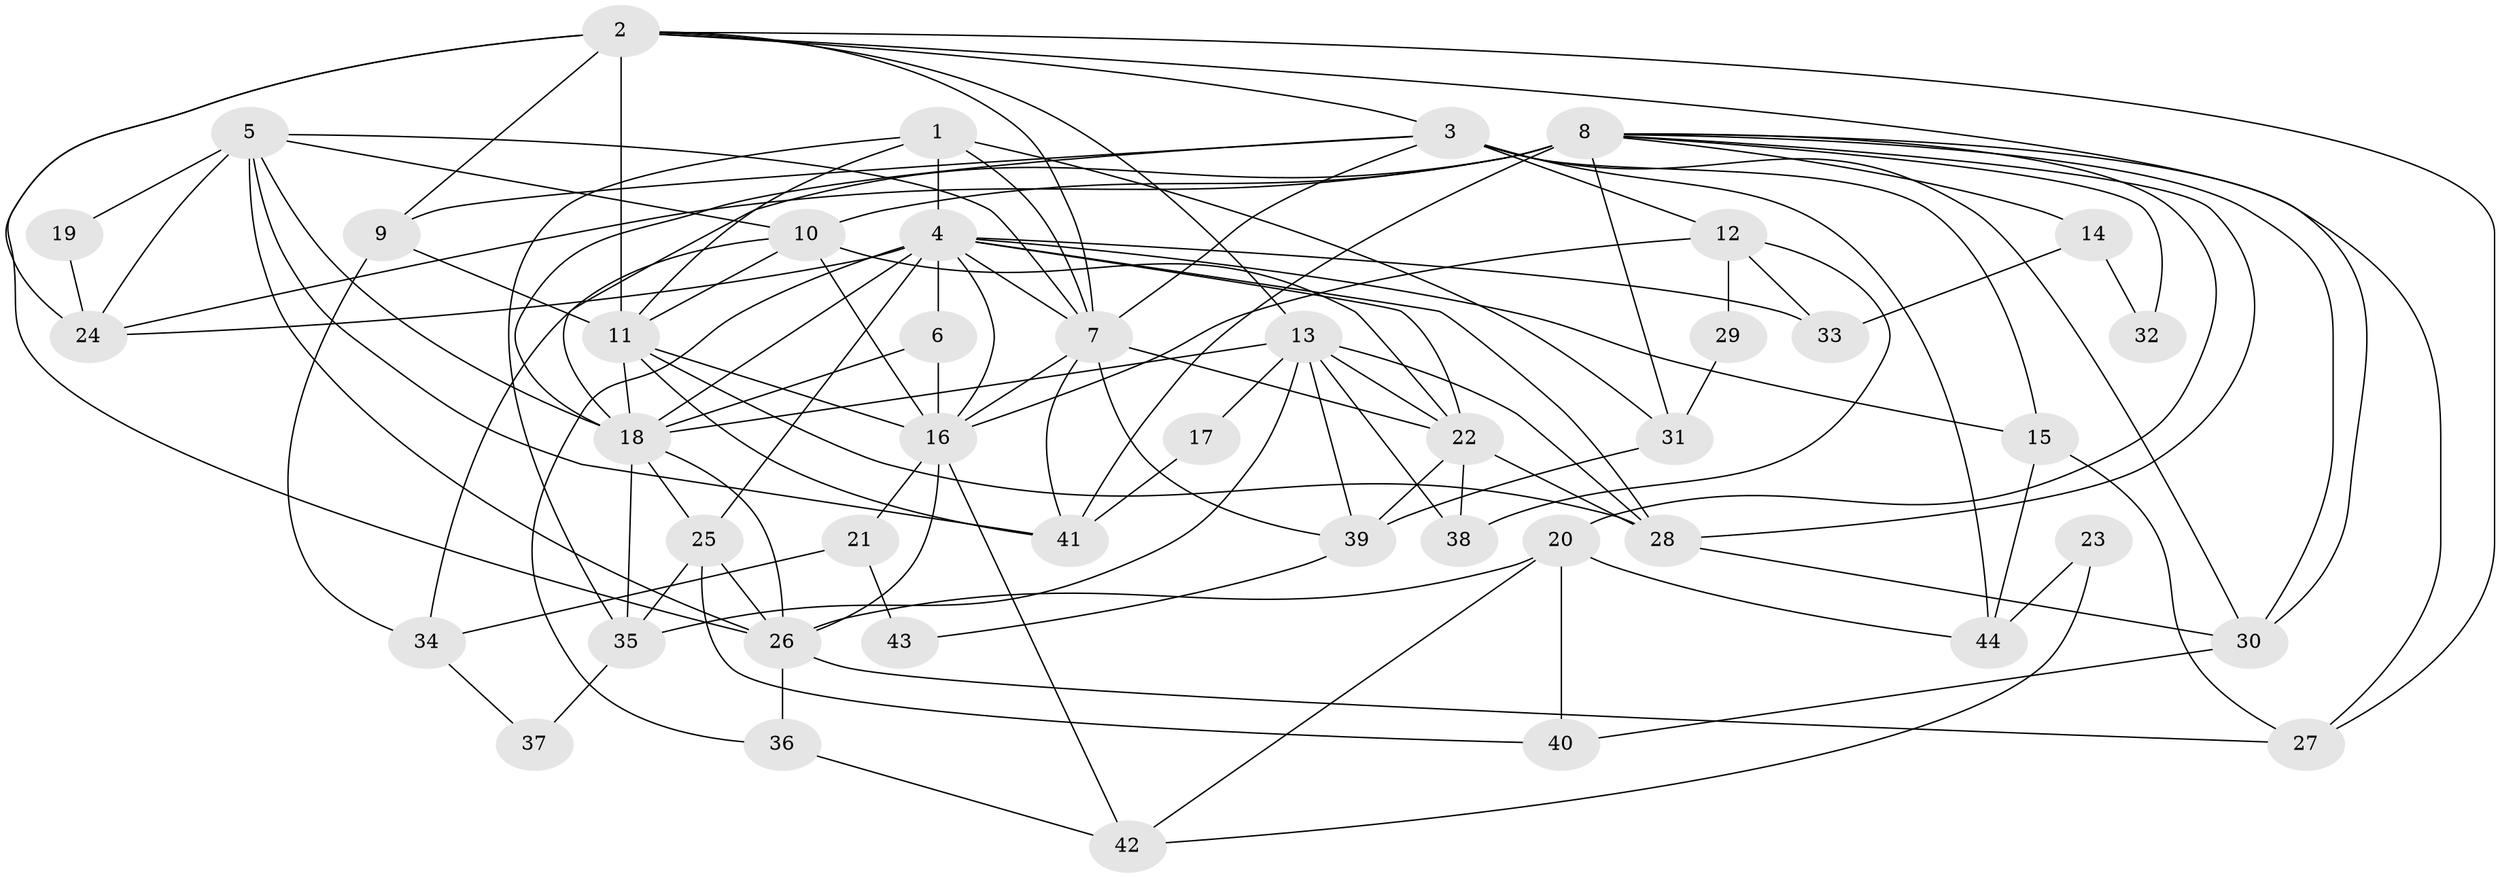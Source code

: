 // original degree distribution, {4: 0.22727272727272727, 3: 0.3181818181818182, 5: 0.19318181818181818, 6: 0.10227272727272728, 7: 0.03409090909090909, 2: 0.11363636363636363, 8: 0.011363636363636364}
// Generated by graph-tools (version 1.1) at 2025/51/03/04/25 22:51:06]
// undirected, 44 vertices, 113 edges
graph export_dot {
  node [color=gray90,style=filled];
  1;
  2;
  3;
  4;
  5;
  6;
  7;
  8;
  9;
  10;
  11;
  12;
  13;
  14;
  15;
  16;
  17;
  18;
  19;
  20;
  21;
  22;
  23;
  24;
  25;
  26;
  27;
  28;
  29;
  30;
  31;
  32;
  33;
  34;
  35;
  36;
  37;
  38;
  39;
  40;
  41;
  42;
  43;
  44;
  1 -- 4 [weight=1.0];
  1 -- 7 [weight=1.0];
  1 -- 11 [weight=1.0];
  1 -- 31 [weight=1.0];
  1 -- 35 [weight=1.0];
  2 -- 3 [weight=1.0];
  2 -- 7 [weight=1.0];
  2 -- 9 [weight=1.0];
  2 -- 11 [weight=3.0];
  2 -- 13 [weight=1.0];
  2 -- 24 [weight=1.0];
  2 -- 26 [weight=2.0];
  2 -- 27 [weight=1.0];
  2 -- 30 [weight=1.0];
  3 -- 7 [weight=1.0];
  3 -- 9 [weight=1.0];
  3 -- 12 [weight=2.0];
  3 -- 15 [weight=1.0];
  3 -- 18 [weight=2.0];
  3 -- 30 [weight=1.0];
  3 -- 44 [weight=1.0];
  4 -- 6 [weight=1.0];
  4 -- 7 [weight=1.0];
  4 -- 15 [weight=1.0];
  4 -- 16 [weight=2.0];
  4 -- 18 [weight=1.0];
  4 -- 22 [weight=1.0];
  4 -- 24 [weight=1.0];
  4 -- 25 [weight=2.0];
  4 -- 28 [weight=1.0];
  4 -- 33 [weight=3.0];
  4 -- 36 [weight=1.0];
  5 -- 7 [weight=1.0];
  5 -- 10 [weight=1.0];
  5 -- 18 [weight=1.0];
  5 -- 19 [weight=1.0];
  5 -- 24 [weight=1.0];
  5 -- 26 [weight=1.0];
  5 -- 41 [weight=1.0];
  6 -- 16 [weight=1.0];
  6 -- 18 [weight=1.0];
  7 -- 16 [weight=1.0];
  7 -- 22 [weight=1.0];
  7 -- 39 [weight=1.0];
  7 -- 41 [weight=1.0];
  8 -- 10 [weight=1.0];
  8 -- 14 [weight=1.0];
  8 -- 18 [weight=1.0];
  8 -- 20 [weight=1.0];
  8 -- 24 [weight=4.0];
  8 -- 27 [weight=1.0];
  8 -- 28 [weight=1.0];
  8 -- 30 [weight=1.0];
  8 -- 31 [weight=1.0];
  8 -- 32 [weight=1.0];
  8 -- 41 [weight=1.0];
  9 -- 11 [weight=1.0];
  9 -- 34 [weight=1.0];
  10 -- 11 [weight=1.0];
  10 -- 16 [weight=1.0];
  10 -- 22 [weight=1.0];
  10 -- 34 [weight=1.0];
  11 -- 16 [weight=1.0];
  11 -- 18 [weight=2.0];
  11 -- 28 [weight=1.0];
  11 -- 41 [weight=1.0];
  12 -- 16 [weight=1.0];
  12 -- 29 [weight=1.0];
  12 -- 33 [weight=1.0];
  12 -- 38 [weight=1.0];
  13 -- 17 [weight=1.0];
  13 -- 18 [weight=2.0];
  13 -- 22 [weight=1.0];
  13 -- 28 [weight=1.0];
  13 -- 35 [weight=1.0];
  13 -- 38 [weight=1.0];
  13 -- 39 [weight=1.0];
  14 -- 32 [weight=1.0];
  14 -- 33 [weight=1.0];
  15 -- 27 [weight=1.0];
  15 -- 44 [weight=1.0];
  16 -- 21 [weight=1.0];
  16 -- 26 [weight=1.0];
  16 -- 42 [weight=1.0];
  17 -- 41 [weight=1.0];
  18 -- 25 [weight=1.0];
  18 -- 26 [weight=2.0];
  18 -- 35 [weight=1.0];
  19 -- 24 [weight=1.0];
  20 -- 26 [weight=1.0];
  20 -- 40 [weight=1.0];
  20 -- 42 [weight=1.0];
  20 -- 44 [weight=1.0];
  21 -- 34 [weight=1.0];
  21 -- 43 [weight=1.0];
  22 -- 28 [weight=1.0];
  22 -- 38 [weight=1.0];
  22 -- 39 [weight=1.0];
  23 -- 42 [weight=1.0];
  23 -- 44 [weight=1.0];
  25 -- 26 [weight=1.0];
  25 -- 35 [weight=1.0];
  25 -- 40 [weight=1.0];
  26 -- 27 [weight=1.0];
  26 -- 36 [weight=1.0];
  28 -- 30 [weight=1.0];
  29 -- 31 [weight=1.0];
  30 -- 40 [weight=1.0];
  31 -- 39 [weight=1.0];
  34 -- 37 [weight=1.0];
  35 -- 37 [weight=1.0];
  36 -- 42 [weight=1.0];
  39 -- 43 [weight=1.0];
}
